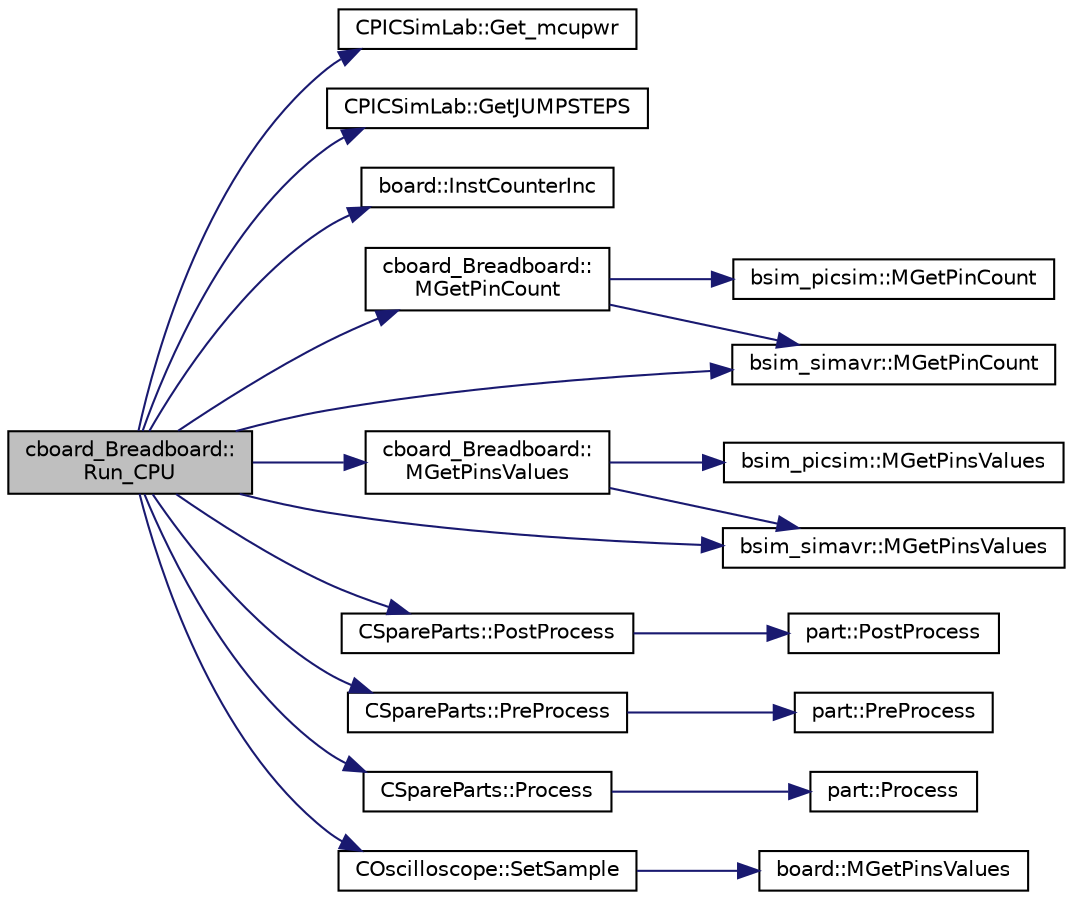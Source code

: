 digraph "cboard_Breadboard::Run_CPU"
{
 // LATEX_PDF_SIZE
  edge [fontname="Helvetica",fontsize="10",labelfontname="Helvetica",labelfontsize="10"];
  node [fontname="Helvetica",fontsize="10",shape=record];
  rankdir="LR";
  Node1 [label="cboard_Breadboard::\lRun_CPU",height=0.2,width=0.4,color="black", fillcolor="grey75", style="filled", fontcolor="black",tooltip="Paralle thread called ever 100ms to run cpu code."];
  Node1 -> Node2 [color="midnightblue",fontsize="10",style="solid",fontname="Helvetica"];
  Node2 [label="CPICSimLab::Get_mcupwr",height=0.2,width=0.4,color="black", fillcolor="white", style="filled",URL="$class_c_p_i_c_sim_lab.html#aac9970694b88fb7fae9f99fb3d3a5403",tooltip="Return actual power status of microcontroller ON/OFF."];
  Node1 -> Node3 [color="midnightblue",fontsize="10",style="solid",fontname="Helvetica"];
  Node3 [label="CPICSimLab::GetJUMPSTEPS",height=0.2,width=0.4,color="black", fillcolor="white", style="filled",URL="$class_c_p_i_c_sim_lab.html#ae7593e716065463586ba688d1d39d3c4",tooltip="Get the number of steps to be skipped in board update."];
  Node1 -> Node4 [color="midnightblue",fontsize="10",style="solid",fontname="Helvetica"];
  Node4 [label="board::InstCounterInc",height=0.2,width=0.4,color="black", fillcolor="white", style="filled",URL="$classboard.html#a4baf2e6e854e2c46eac9104b82ed4d66",tooltip="Increment the Intructions Counter."];
  Node1 -> Node5 [color="midnightblue",fontsize="10",style="solid",fontname="Helvetica"];
  Node5 [label="cboard_Breadboard::\lMGetPinCount",height=0.2,width=0.4,color="black", fillcolor="white", style="filled",URL="$classcboard___breadboard.html#a17f4b040199d09b630b8d90611469a47",tooltip="board microcontroller pin count"];
  Node5 -> Node6 [color="midnightblue",fontsize="10",style="solid",fontname="Helvetica"];
  Node6 [label="bsim_picsim::MGetPinCount",height=0.2,width=0.4,color="black", fillcolor="white", style="filled",URL="$classbsim__picsim.html#a1292f439e9d10fa0d6c934b9394e4da8",tooltip="board microcontroller pin count"];
  Node5 -> Node7 [color="midnightblue",fontsize="10",style="solid",fontname="Helvetica"];
  Node7 [label="bsim_simavr::MGetPinCount",height=0.2,width=0.4,color="black", fillcolor="white", style="filled",URL="$classbsim__simavr.html#a90300fa31a3d35a069161744e0f55ec7",tooltip="board microcontroller pin count"];
  Node1 -> Node7 [color="midnightblue",fontsize="10",style="solid",fontname="Helvetica"];
  Node1 -> Node8 [color="midnightblue",fontsize="10",style="solid",fontname="Helvetica"];
  Node8 [label="cboard_Breadboard::\lMGetPinsValues",height=0.2,width=0.4,color="black", fillcolor="white", style="filled",URL="$classcboard___breadboard.html#a872335c932a4160391e77ca512045254",tooltip="board microcontroller get all pins list struct"];
  Node8 -> Node9 [color="midnightblue",fontsize="10",style="solid",fontname="Helvetica"];
  Node9 [label="bsim_picsim::MGetPinsValues",height=0.2,width=0.4,color="black", fillcolor="white", style="filled",URL="$classbsim__picsim.html#ab650e99646909a5c379f5bc90bd36c3d",tooltip="board microcontroller get all pins list struct"];
  Node8 -> Node10 [color="midnightblue",fontsize="10",style="solid",fontname="Helvetica"];
  Node10 [label="bsim_simavr::MGetPinsValues",height=0.2,width=0.4,color="black", fillcolor="white", style="filled",URL="$classbsim__simavr.html#a39ac31f0749b87fa0475b9195eedbf18",tooltip="board microcontroller get all pins list struct"];
  Node1 -> Node10 [color="midnightblue",fontsize="10",style="solid",fontname="Helvetica"];
  Node1 -> Node11 [color="midnightblue",fontsize="10",style="solid",fontname="Helvetica"];
  Node11 [label="CSpareParts::PostProcess",height=0.2,width=0.4,color="black", fillcolor="white", style="filled",URL="$class_c_spare_parts.html#adf2184d88f05dfb8d880c2c08473d0b8",tooltip="Execute the post process code of spare parts one time per 100ms."];
  Node11 -> Node12 [color="midnightblue",fontsize="10",style="solid",fontname="Helvetica"];
  Node12 [label="part::PostProcess",height=0.2,width=0.4,color="black", fillcolor="white", style="filled",URL="$classpart.html#a408fcb3683c2ab3609e0b4ec6c1efbb4",tooltip="Called every end of CPU process."];
  Node1 -> Node13 [color="midnightblue",fontsize="10",style="solid",fontname="Helvetica"];
  Node13 [label="CSpareParts::PreProcess",height=0.2,width=0.4,color="black", fillcolor="white", style="filled",URL="$class_c_spare_parts.html#aeb04eb62a248ea4f07e83d8752baf96f",tooltip="Execute the pre process code of spare parts one time per 100ms."];
  Node13 -> Node14 [color="midnightblue",fontsize="10",style="solid",fontname="Helvetica"];
  Node14 [label="part::PreProcess",height=0.2,width=0.4,color="black", fillcolor="white", style="filled",URL="$classpart.html#abcfa8e9eec8b57a811f58c59497ea1c9",tooltip="Called every start of CPU process."];
  Node1 -> Node15 [color="midnightblue",fontsize="10",style="solid",fontname="Helvetica"];
  Node15 [label="CSpareParts::Process",height=0.2,width=0.4,color="black", fillcolor="white", style="filled",URL="$class_c_spare_parts.html#a3c9d0706b999f36f96de45530f097724",tooltip="Execute the process code of spare parts N times (where N is the number of steps in 100ms)"];
  Node15 -> Node16 [color="midnightblue",fontsize="10",style="solid",fontname="Helvetica"];
  Node16 [label="part::Process",height=0.2,width=0.4,color="black", fillcolor="white", style="filled",URL="$classpart.html#a1cb9c0ebbfff69a40a60db51334a4ddd",tooltip="Called every CPU step."];
  Node1 -> Node17 [color="midnightblue",fontsize="10",style="solid",fontname="Helvetica"];
  Node17 [label="COscilloscope::SetSample",height=0.2,width=0.4,color="black", fillcolor="white", style="filled",URL="$class_c_oscilloscope.html#a4455bcb15a36ee7a8f2e8a6c2befea9e",tooltip="Sample and update oscilloscope data aquisition."];
  Node17 -> Node18 [color="midnightblue",fontsize="10",style="solid",fontname="Helvetica"];
  Node18 [label="board::MGetPinsValues",height=0.2,width=0.4,color="black", fillcolor="white", style="filled",URL="$classboard.html#a6deb0090899228e1e7f3cb3d8eea35ed",tooltip="board microcontroller get all pins list struct"];
}
